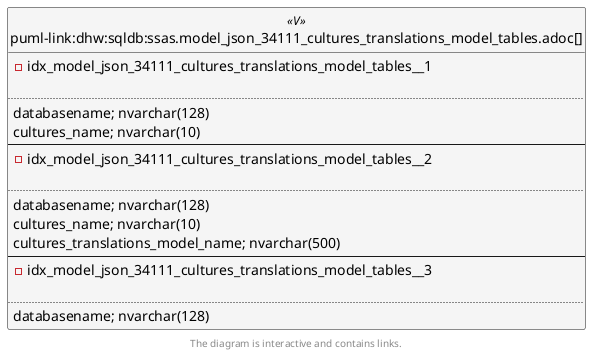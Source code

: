 @startuml
left to right direction
'top to bottom direction
hide circle
'avoide "." issues:
set namespaceSeparator none


skinparam class {
  BackgroundColor White
  BackgroundColor<<FN>> Yellow
  BackgroundColor<<FS>> Yellow
  BackgroundColor<<FT>> LightGray
  BackgroundColor<<IF>> Yellow
  BackgroundColor<<IS>> Yellow
  BackgroundColor<<P>> Aqua
  BackgroundColor<<PC>> Aqua
  BackgroundColor<<SN>> Yellow
  BackgroundColor<<SO>> SlateBlue
  BackgroundColor<<TF>> LightGray
  BackgroundColor<<TR>> Tomato
  BackgroundColor<<U>> White
  BackgroundColor<<V>> WhiteSmoke
  BackgroundColor<<X>> Aqua
  BackgroundColor<<external>> AliceBlue
}


entity "puml-link:dhw:sqldb:ssas.model_json_34111_cultures_translations_model_tables.adoc[]" as ssas.model_json_34111_cultures_translations_model_tables << V >> {
- idx_model_json_34111_cultures_translations_model_tables__1

..
databasename; nvarchar(128)
cultures_name; nvarchar(10)
--
- idx_model_json_34111_cultures_translations_model_tables__2

..
databasename; nvarchar(128)
cultures_name; nvarchar(10)
cultures_translations_model_name; nvarchar(500)
--
- idx_model_json_34111_cultures_translations_model_tables__3

..
databasename; nvarchar(128)
}

footer The diagram is interactive and contains links.
@enduml

